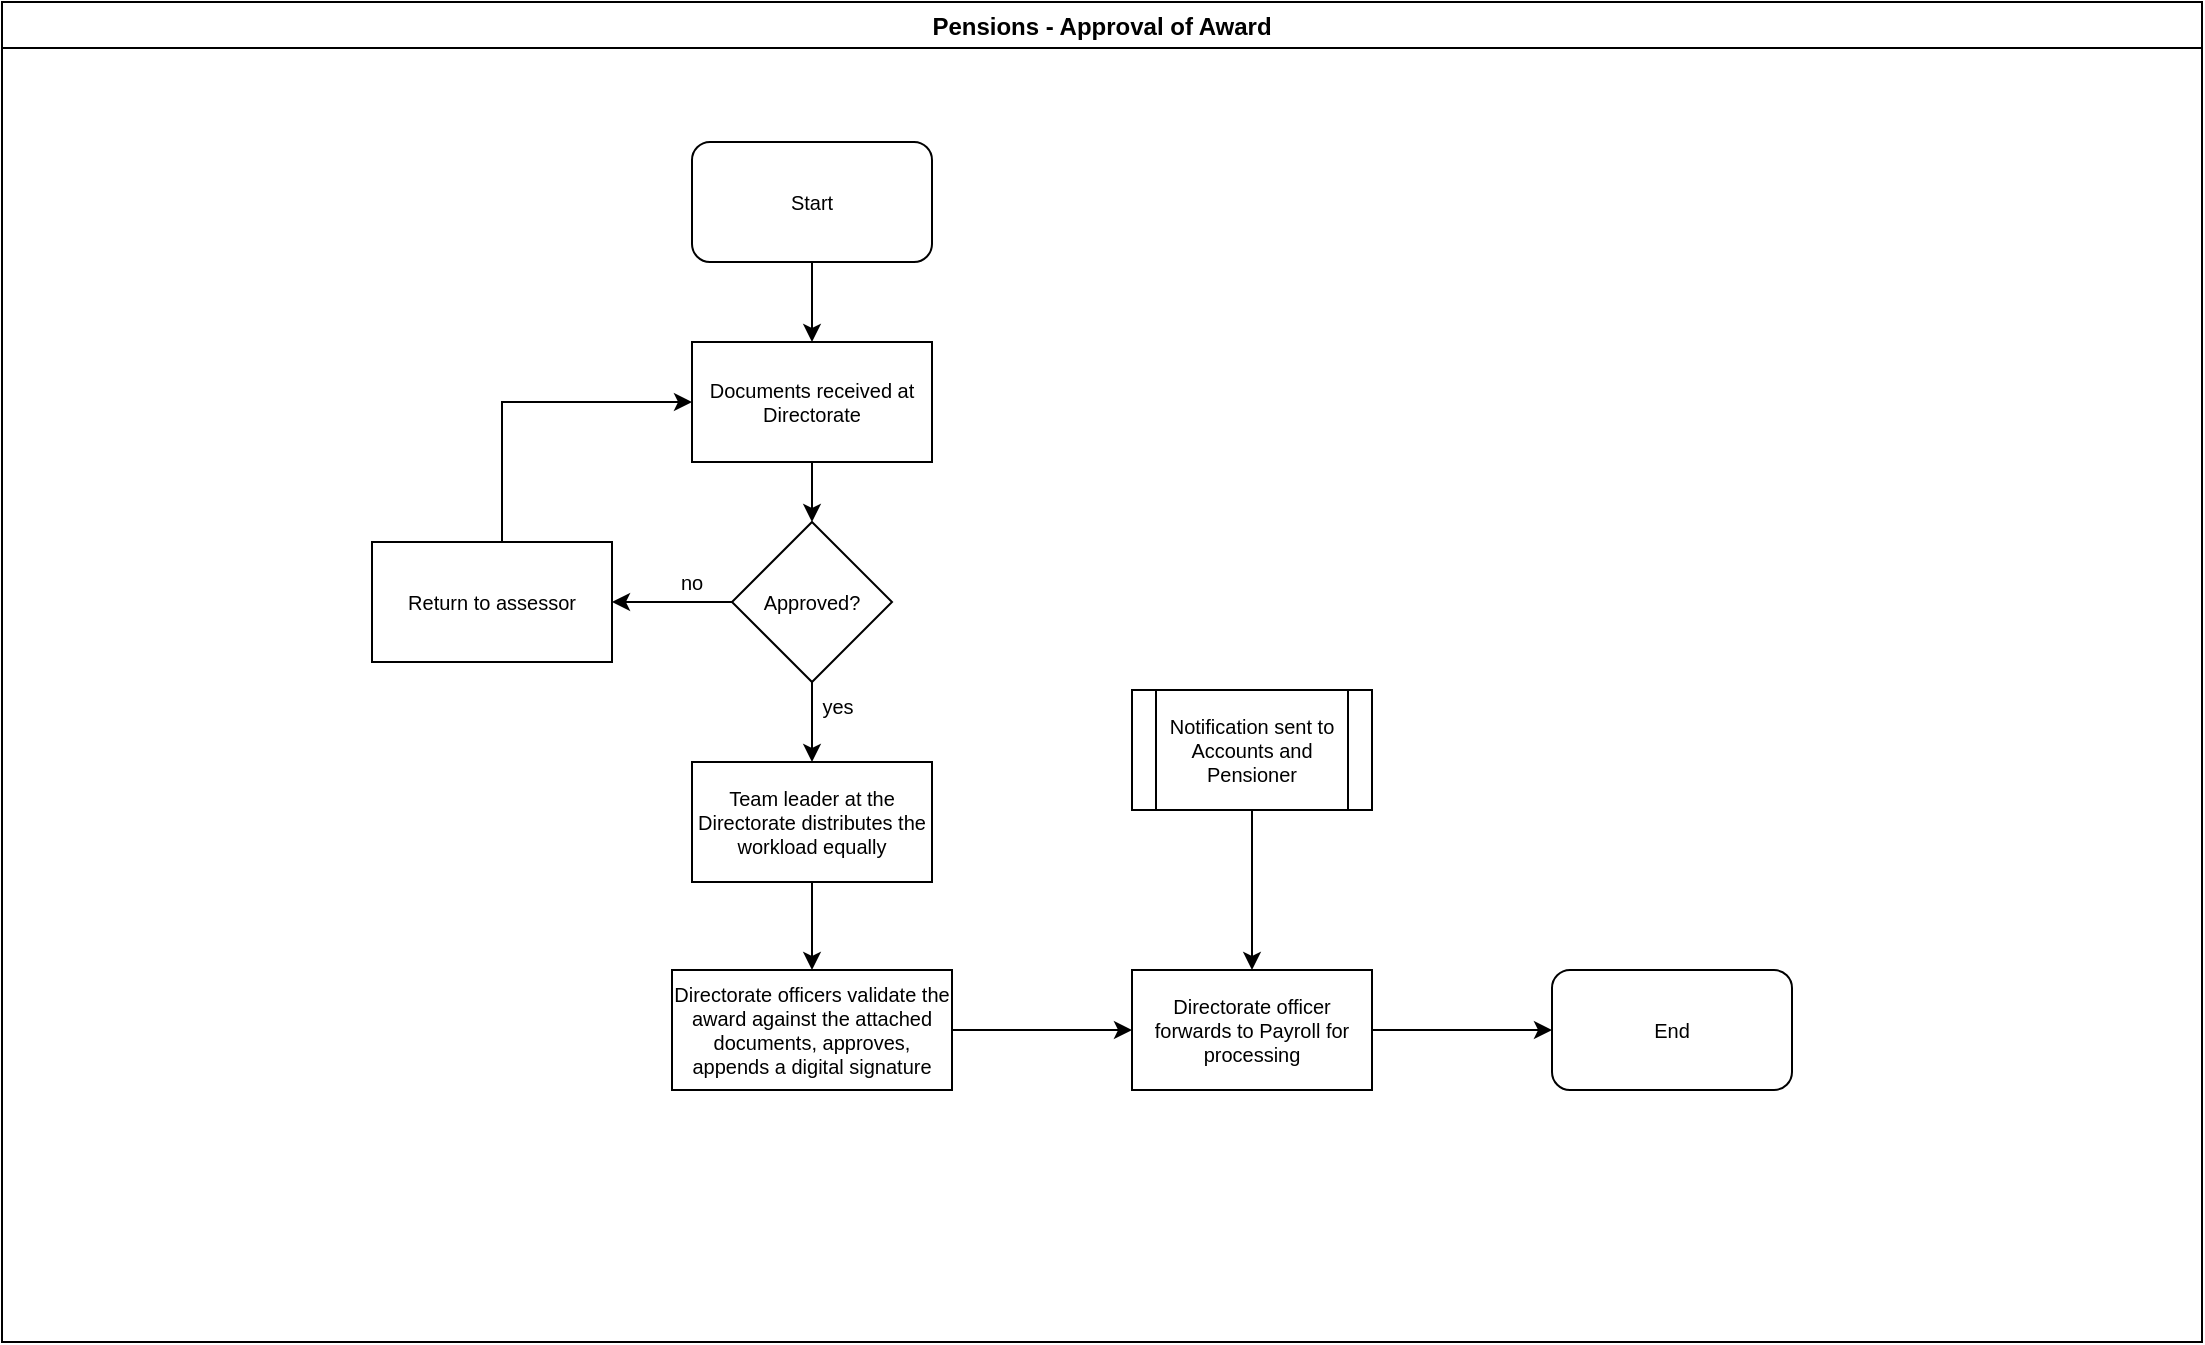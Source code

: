 <mxfile version="13.6.9" type="github">
  <diagram id="BvMrOwM1EyYnzgUcmfP8" name="Page-1">
    <mxGraphModel dx="910" dy="487" grid="1" gridSize="10" guides="1" tooltips="1" connect="1" arrows="1" fold="1" page="1" pageScale="1" pageWidth="1169" pageHeight="827" math="0" shadow="0">
      <root>
        <mxCell id="0" />
        <mxCell id="1" parent="0" />
        <mxCell id="H4TizMNIca5CQxRAEC0--1" value="Pensions - Approval of Award" style="swimlane;" parent="1" vertex="1">
          <mxGeometry x="20" y="40" width="1100" height="670" as="geometry" />
        </mxCell>
        <mxCell id="H4TizMNIca5CQxRAEC0--2" value="Start" style="rounded=1;whiteSpace=wrap;html=1;fontSize=10;" parent="H4TizMNIca5CQxRAEC0--1" vertex="1">
          <mxGeometry x="345" y="70" width="120" height="60" as="geometry" />
        </mxCell>
        <mxCell id="H4TizMNIca5CQxRAEC0--3" value="Documents received at Directorate" style="rounded=0;whiteSpace=wrap;html=1;fontSize=10;" parent="H4TizMNIca5CQxRAEC0--1" vertex="1">
          <mxGeometry x="345" y="170" width="120" height="60" as="geometry" />
        </mxCell>
        <mxCell id="H4TizMNIca5CQxRAEC0--5" value="" style="edgeStyle=orthogonalEdgeStyle;rounded=0;orthogonalLoop=1;jettySize=auto;html=1;entryX=0.5;entryY=0;entryDx=0;entryDy=0;" parent="H4TizMNIca5CQxRAEC0--1" source="H4TizMNIca5CQxRAEC0--2" target="H4TizMNIca5CQxRAEC0--3" edge="1">
          <mxGeometry relative="1" as="geometry">
            <mxPoint x="405" y="200" as="targetPoint" />
          </mxGeometry>
        </mxCell>
        <mxCell id="H4TizMNIca5CQxRAEC0--12" value="Notification sent to Accounts and Pensioner" style="shape=process;whiteSpace=wrap;html=1;backgroundOutline=1;fontSize=10;" parent="H4TizMNIca5CQxRAEC0--1" vertex="1">
          <mxGeometry x="565" y="344" width="120" height="60" as="geometry" />
        </mxCell>
        <mxCell id="H4TizMNIca5CQxRAEC0--14" value="End" style="rounded=1;whiteSpace=wrap;html=1;fontSize=10;" parent="H4TizMNIca5CQxRAEC0--1" vertex="1">
          <mxGeometry x="775" y="484" width="120" height="60" as="geometry" />
        </mxCell>
        <mxCell id="H4TizMNIca5CQxRAEC0--6" value="Team leader at the Directorate distributes the workload equally" style="whiteSpace=wrap;html=1;rounded=0;fontSize=10;" parent="H4TizMNIca5CQxRAEC0--1" vertex="1">
          <mxGeometry x="345" y="380" width="120" height="60" as="geometry" />
        </mxCell>
        <mxCell id="fhSYanMGOjjlRE7f3nId-2" value="Approved?" style="rhombus;whiteSpace=wrap;html=1;rounded=0;fontSize=10;" vertex="1" parent="H4TizMNIca5CQxRAEC0--1">
          <mxGeometry x="365" y="260" width="80" height="80" as="geometry" />
        </mxCell>
        <mxCell id="fhSYanMGOjjlRE7f3nId-3" value="" style="edgeStyle=orthogonalEdgeStyle;rounded=0;orthogonalLoop=1;jettySize=auto;html=1;fontSize=10;" edge="1" parent="H4TizMNIca5CQxRAEC0--1" source="H4TizMNIca5CQxRAEC0--3" target="fhSYanMGOjjlRE7f3nId-2">
          <mxGeometry relative="1" as="geometry" />
        </mxCell>
        <mxCell id="fhSYanMGOjjlRE7f3nId-5" value="" style="edgeStyle=orthogonalEdgeStyle;rounded=0;orthogonalLoop=1;jettySize=auto;html=1;fontSize=10;entryX=0.5;entryY=0;entryDx=0;entryDy=0;" edge="1" parent="H4TizMNIca5CQxRAEC0--1" source="fhSYanMGOjjlRE7f3nId-2" target="H4TizMNIca5CQxRAEC0--6">
          <mxGeometry relative="1" as="geometry">
            <mxPoint x="405" y="420" as="targetPoint" />
          </mxGeometry>
        </mxCell>
        <mxCell id="fhSYanMGOjjlRE7f3nId-8" value="yes" style="text;html=1;strokeColor=none;fillColor=none;align=center;verticalAlign=middle;whiteSpace=wrap;rounded=0;fontSize=10;" vertex="1" parent="H4TizMNIca5CQxRAEC0--1">
          <mxGeometry x="398" y="342" width="40" height="20" as="geometry" />
        </mxCell>
        <mxCell id="fhSYanMGOjjlRE7f3nId-13" value="no" style="text;html=1;strokeColor=none;fillColor=none;align=center;verticalAlign=middle;whiteSpace=wrap;rounded=0;fontSize=10;" vertex="1" parent="H4TizMNIca5CQxRAEC0--1">
          <mxGeometry x="325" y="280" width="40" height="20" as="geometry" />
        </mxCell>
        <mxCell id="H4TizMNIca5CQxRAEC0--9" value="" style="edgeStyle=orthogonalEdgeStyle;rounded=0;orthogonalLoop=1;jettySize=auto;html=1;fontSize=10;" parent="1" source="H4TizMNIca5CQxRAEC0--6" target="H4TizMNIca5CQxRAEC0--8" edge="1">
          <mxGeometry relative="1" as="geometry" />
        </mxCell>
        <mxCell id="H4TizMNIca5CQxRAEC0--11" value="" style="edgeStyle=orthogonalEdgeStyle;rounded=0;orthogonalLoop=1;jettySize=auto;html=1;fontSize=10;" parent="1" source="H4TizMNIca5CQxRAEC0--8" target="H4TizMNIca5CQxRAEC0--10" edge="1">
          <mxGeometry relative="1" as="geometry" />
        </mxCell>
        <mxCell id="H4TizMNIca5CQxRAEC0--8" value="Directorate officers validate the award against the attached documents, approves, appends a digital signature" style="whiteSpace=wrap;html=1;rounded=0;fontSize=10;" parent="1" vertex="1">
          <mxGeometry x="355" y="524" width="140" height="60" as="geometry" />
        </mxCell>
        <mxCell id="H4TizMNIca5CQxRAEC0--16" value="" style="edgeStyle=orthogonalEdgeStyle;rounded=0;orthogonalLoop=1;jettySize=auto;html=1;fontSize=10;entryX=0;entryY=0.5;entryDx=0;entryDy=0;" parent="1" source="H4TizMNIca5CQxRAEC0--10" target="H4TizMNIca5CQxRAEC0--14" edge="1">
          <mxGeometry relative="1" as="geometry">
            <mxPoint x="785" y="554" as="targetPoint" />
          </mxGeometry>
        </mxCell>
        <mxCell id="H4TizMNIca5CQxRAEC0--10" value="Directorate officer forwards to Payroll for processing" style="whiteSpace=wrap;html=1;rounded=0;fontSize=10;" parent="1" vertex="1">
          <mxGeometry x="585" y="524" width="120" height="60" as="geometry" />
        </mxCell>
        <mxCell id="H4TizMNIca5CQxRAEC0--13" value="" style="edgeStyle=orthogonalEdgeStyle;rounded=0;orthogonalLoop=1;jettySize=auto;html=1;fontSize=10;" parent="1" source="H4TizMNIca5CQxRAEC0--12" target="H4TizMNIca5CQxRAEC0--10" edge="1">
          <mxGeometry relative="1" as="geometry" />
        </mxCell>
        <mxCell id="fhSYanMGOjjlRE7f3nId-12" value="" style="edgeStyle=orthogonalEdgeStyle;rounded=0;orthogonalLoop=1;jettySize=auto;html=1;fontSize=10;entryX=0;entryY=0.5;entryDx=0;entryDy=0;" edge="1" parent="1" source="fhSYanMGOjjlRE7f3nId-9" target="H4TizMNIca5CQxRAEC0--3">
          <mxGeometry relative="1" as="geometry">
            <mxPoint x="265" y="230" as="targetPoint" />
            <Array as="points">
              <mxPoint x="270" y="240" />
            </Array>
          </mxGeometry>
        </mxCell>
        <mxCell id="fhSYanMGOjjlRE7f3nId-9" value="Return to assessor" style="whiteSpace=wrap;html=1;rounded=0;fontSize=10;" vertex="1" parent="1">
          <mxGeometry x="205" y="310" width="120" height="60" as="geometry" />
        </mxCell>
        <mxCell id="fhSYanMGOjjlRE7f3nId-10" value="" style="edgeStyle=orthogonalEdgeStyle;rounded=0;orthogonalLoop=1;jettySize=auto;html=1;fontSize=10;" edge="1" parent="1" source="fhSYanMGOjjlRE7f3nId-2" target="fhSYanMGOjjlRE7f3nId-9">
          <mxGeometry relative="1" as="geometry" />
        </mxCell>
      </root>
    </mxGraphModel>
  </diagram>
</mxfile>
